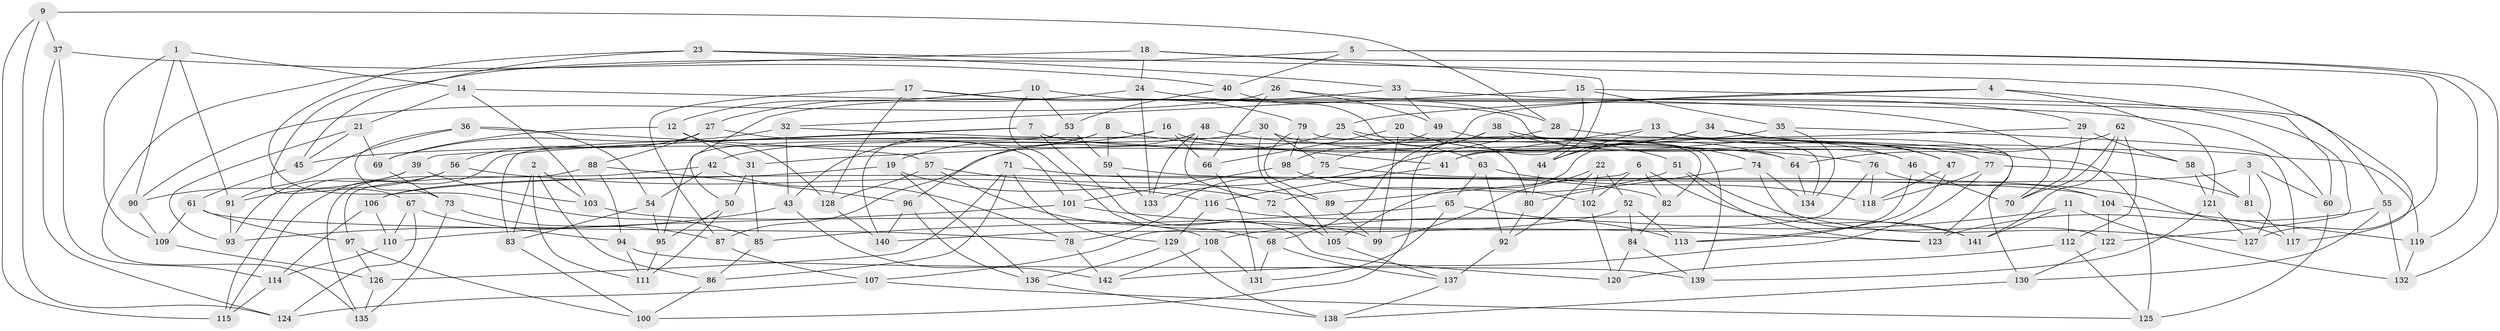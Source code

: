 // coarse degree distribution, {6: 0.5280898876404494, 4: 0.4044943820224719, 5: 0.06741573033707865}
// Generated by graph-tools (version 1.1) at 2025/24/03/03/25 07:24:24]
// undirected, 142 vertices, 284 edges
graph export_dot {
graph [start="1"]
  node [color=gray90,style=filled];
  1;
  2;
  3;
  4;
  5;
  6;
  7;
  8;
  9;
  10;
  11;
  12;
  13;
  14;
  15;
  16;
  17;
  18;
  19;
  20;
  21;
  22;
  23;
  24;
  25;
  26;
  27;
  28;
  29;
  30;
  31;
  32;
  33;
  34;
  35;
  36;
  37;
  38;
  39;
  40;
  41;
  42;
  43;
  44;
  45;
  46;
  47;
  48;
  49;
  50;
  51;
  52;
  53;
  54;
  55;
  56;
  57;
  58;
  59;
  60;
  61;
  62;
  63;
  64;
  65;
  66;
  67;
  68;
  69;
  70;
  71;
  72;
  73;
  74;
  75;
  76;
  77;
  78;
  79;
  80;
  81;
  82;
  83;
  84;
  85;
  86;
  87;
  88;
  89;
  90;
  91;
  92;
  93;
  94;
  95;
  96;
  97;
  98;
  99;
  100;
  101;
  102;
  103;
  104;
  105;
  106;
  107;
  108;
  109;
  110;
  111;
  112;
  113;
  114;
  115;
  116;
  117;
  118;
  119;
  120;
  121;
  122;
  123;
  124;
  125;
  126;
  127;
  128;
  129;
  130;
  131;
  132;
  133;
  134;
  135;
  136;
  137;
  138;
  139;
  140;
  141;
  142;
  1 -- 91;
  1 -- 90;
  1 -- 109;
  1 -- 14;
  2 -- 103;
  2 -- 86;
  2 -- 111;
  2 -- 83;
  3 -- 106;
  3 -- 60;
  3 -- 127;
  3 -- 81;
  4 -- 75;
  4 -- 121;
  4 -- 122;
  4 -- 25;
  5 -- 132;
  5 -- 40;
  5 -- 119;
  5 -- 67;
  6 -- 82;
  6 -- 89;
  6 -- 141;
  6 -- 102;
  7 -- 119;
  7 -- 120;
  7 -- 115;
  7 -- 39;
  8 -- 59;
  8 -- 43;
  8 -- 140;
  8 -- 76;
  9 -- 28;
  9 -- 124;
  9 -- 37;
  9 -- 115;
  10 -- 68;
  10 -- 12;
  10 -- 70;
  10 -- 53;
  11 -- 132;
  11 -- 141;
  11 -- 112;
  11 -- 108;
  12 -- 128;
  12 -- 31;
  12 -- 69;
  13 -- 47;
  13 -- 123;
  13 -- 44;
  13 -- 41;
  14 -- 21;
  14 -- 60;
  14 -- 103;
  15 -- 35;
  15 -- 32;
  15 -- 55;
  15 -- 41;
  16 -- 19;
  16 -- 83;
  16 -- 66;
  16 -- 41;
  17 -- 128;
  17 -- 46;
  17 -- 79;
  17 -- 87;
  18 -- 127;
  18 -- 44;
  18 -- 135;
  18 -- 24;
  19 -- 136;
  19 -- 72;
  19 -- 106;
  20 -- 74;
  20 -- 64;
  20 -- 66;
  20 -- 99;
  21 -- 69;
  21 -- 45;
  21 -- 93;
  22 -- 92;
  22 -- 102;
  22 -- 99;
  22 -- 52;
  23 -- 45;
  23 -- 117;
  23 -- 33;
  23 -- 85;
  24 -- 28;
  24 -- 133;
  24 -- 27;
  25 -- 87;
  25 -- 63;
  25 -- 139;
  26 -- 90;
  26 -- 49;
  26 -- 29;
  26 -- 66;
  27 -- 101;
  27 -- 88;
  27 -- 56;
  28 -- 78;
  28 -- 130;
  29 -- 31;
  29 -- 70;
  29 -- 58;
  30 -- 42;
  30 -- 125;
  30 -- 75;
  30 -- 105;
  31 -- 50;
  31 -- 85;
  32 -- 43;
  32 -- 69;
  32 -- 64;
  33 -- 60;
  33 -- 50;
  33 -- 49;
  34 -- 105;
  34 -- 44;
  34 -- 58;
  34 -- 47;
  35 -- 45;
  35 -- 134;
  35 -- 117;
  36 -- 54;
  36 -- 73;
  36 -- 57;
  36 -- 91;
  37 -- 114;
  37 -- 40;
  37 -- 124;
  38 -- 100;
  38 -- 46;
  38 -- 77;
  38 -- 68;
  39 -- 90;
  39 -- 103;
  39 -- 93;
  40 -- 53;
  40 -- 80;
  41 -- 116;
  42 -- 54;
  42 -- 78;
  42 -- 97;
  43 -- 142;
  43 -- 93;
  44 -- 80;
  45 -- 61;
  46 -- 113;
  46 -- 70;
  47 -- 118;
  47 -- 113;
  48 -- 51;
  48 -- 72;
  48 -- 96;
  48 -- 133;
  49 -- 134;
  49 -- 98;
  50 -- 111;
  50 -- 95;
  51 -- 123;
  51 -- 72;
  51 -- 127;
  52 -- 113;
  52 -- 140;
  52 -- 84;
  53 -- 95;
  53 -- 59;
  54 -- 95;
  54 -- 83;
  55 -- 123;
  55 -- 130;
  55 -- 132;
  56 -- 116;
  56 -- 115;
  56 -- 91;
  57 -- 99;
  57 -- 89;
  57 -- 128;
  58 -- 121;
  58 -- 81;
  59 -- 104;
  59 -- 133;
  60 -- 125;
  61 -- 97;
  61 -- 109;
  61 -- 78;
  62 -- 112;
  62 -- 64;
  62 -- 70;
  62 -- 141;
  63 -- 65;
  63 -- 118;
  63 -- 92;
  64 -- 134;
  65 -- 131;
  65 -- 85;
  65 -- 113;
  66 -- 131;
  67 -- 124;
  67 -- 110;
  67 -- 94;
  68 -- 137;
  68 -- 131;
  69 -- 73;
  71 -- 86;
  71 -- 129;
  71 -- 126;
  71 -- 82;
  72 -- 105;
  73 -- 87;
  73 -- 135;
  74 -- 134;
  74 -- 122;
  74 -- 80;
  75 -- 133;
  75 -- 117;
  76 -- 107;
  76 -- 104;
  76 -- 118;
  77 -- 81;
  77 -- 118;
  77 -- 142;
  78 -- 142;
  79 -- 89;
  79 -- 82;
  79 -- 98;
  80 -- 92;
  81 -- 117;
  82 -- 84;
  83 -- 100;
  84 -- 139;
  84 -- 120;
  85 -- 86;
  86 -- 100;
  87 -- 107;
  88 -- 135;
  88 -- 96;
  88 -- 94;
  89 -- 99;
  90 -- 109;
  91 -- 93;
  92 -- 137;
  94 -- 139;
  94 -- 111;
  95 -- 111;
  96 -- 140;
  96 -- 136;
  97 -- 100;
  97 -- 126;
  98 -- 101;
  98 -- 102;
  101 -- 110;
  101 -- 123;
  102 -- 120;
  103 -- 108;
  104 -- 119;
  104 -- 122;
  105 -- 137;
  106 -- 114;
  106 -- 110;
  107 -- 124;
  107 -- 125;
  108 -- 142;
  108 -- 131;
  109 -- 126;
  110 -- 114;
  112 -- 125;
  112 -- 120;
  114 -- 115;
  116 -- 129;
  116 -- 141;
  119 -- 132;
  121 -- 127;
  121 -- 139;
  122 -- 130;
  126 -- 135;
  128 -- 140;
  129 -- 136;
  129 -- 138;
  130 -- 138;
  136 -- 138;
  137 -- 138;
}
